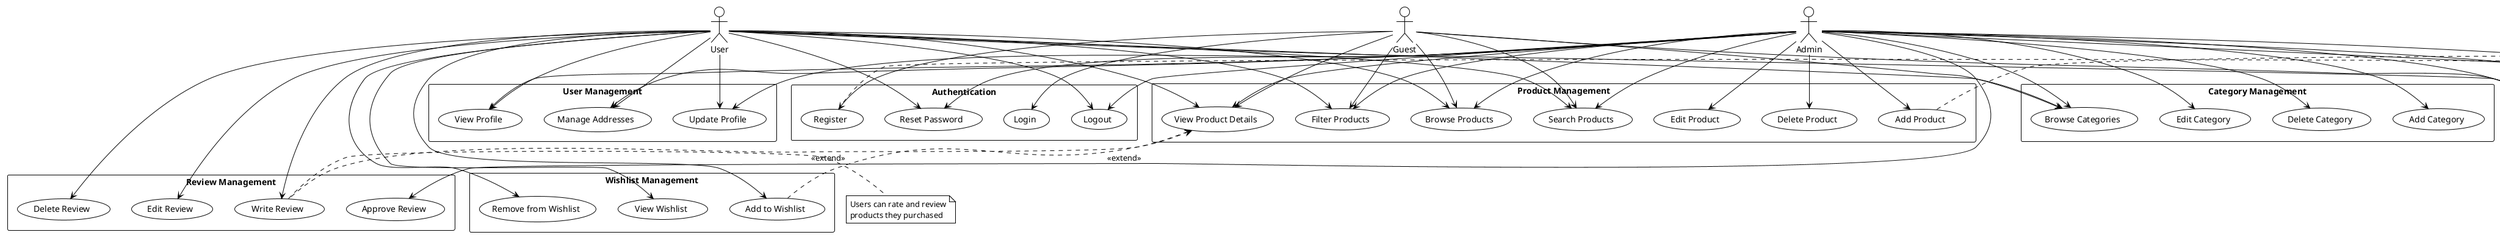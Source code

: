 @startuml E-Commerce Use Cases

' Enable use case diagram
!theme plain
skinparam usecase {
    BackgroundColor White
    BorderColor Black
}
skinparam actor {
    BackgroundColor White
    BorderColor Black
}

' Actors
actor "Guest" as guest
actor "User" as user
actor "Admin" as admin

' Use Cases
rectangle "Authentication" {
    usecase "Register" as UC1
    usecase "Login" as UC2
    usecase "Logout" as UC3
    usecase "Reset Password" as UC4
}

rectangle "User Management" {
    usecase "View Profile" as UC5
    usecase "Update Profile" as UC6
    usecase "Manage Addresses" as UC7
}

rectangle "Product Management" {
    usecase "Browse Products" as UC8
    usecase "Search Products" as UC9
    usecase "View Product Details" as UC10
    usecase "Filter Products" as UC11
    usecase "Add Product" as UC12
    usecase "Edit Product" as UC13
    usecase "Delete Product" as UC14
}

rectangle "Category Management" {
    usecase "Browse Categories" as UC15
    usecase "Add Category" as UC16
    usecase "Edit Category" as UC17
    usecase "Delete Category" as UC18
}

rectangle "Brand Management" {
    usecase "Browse Brands" as UC19
    usecase "Add Brand" as UC20
    usecase "Edit Brand" as UC21
    usecase "Delete Brand" as UC22
}

rectangle "Wishlist Management" {
    usecase "View Wishlist" as UC23
    usecase "Add to Wishlist" as UC24
    usecase "Remove from Wishlist" as UC25
}

rectangle "Review Management" {
    usecase "Write Review" as UC26
    usecase "Edit Review" as UC27
    usecase "Delete Review" as UC28
    usecase "Approve Review" as UC29
}

' Relationships
guest --> UC1
guest --> UC2
guest --> UC8
guest --> UC9
guest --> UC10
guest --> UC11
guest --> UC15
guest --> UC19

user --> UC3
user --> UC4
user --> UC5
user --> UC6
user --> UC7
user --> UC8
user --> UC9
user --> UC10
user --> UC11
user --> UC15
user --> UC19
user --> UC23
user --> UC24
user --> UC25
user --> UC26
user --> UC27
user --> UC28

admin --> UC3
admin --> UC4
admin --> UC5
admin --> UC6
admin --> UC7
admin --> UC8
admin --> UC9
admin --> UC10
admin --> UC11
admin --> UC12
admin --> UC13
admin --> UC14
admin --> UC15
admin --> UC16
admin --> UC17
admin --> UC18
admin --> UC19
admin --> UC20
admin --> UC21
admin --> UC22
admin --> UC29

' Extensions
UC10 <.. UC26 : <<extend>>
UC10 <.. UC24 : <<extend>>

' Notes
note right of UC1
  Guest can register with
  email and password
end note

note right of UC12
  Admin can add products with
  images, category, and brand
end note

note right of UC26
  Users can rate and review
  products they purchased
end note

@enduml 
